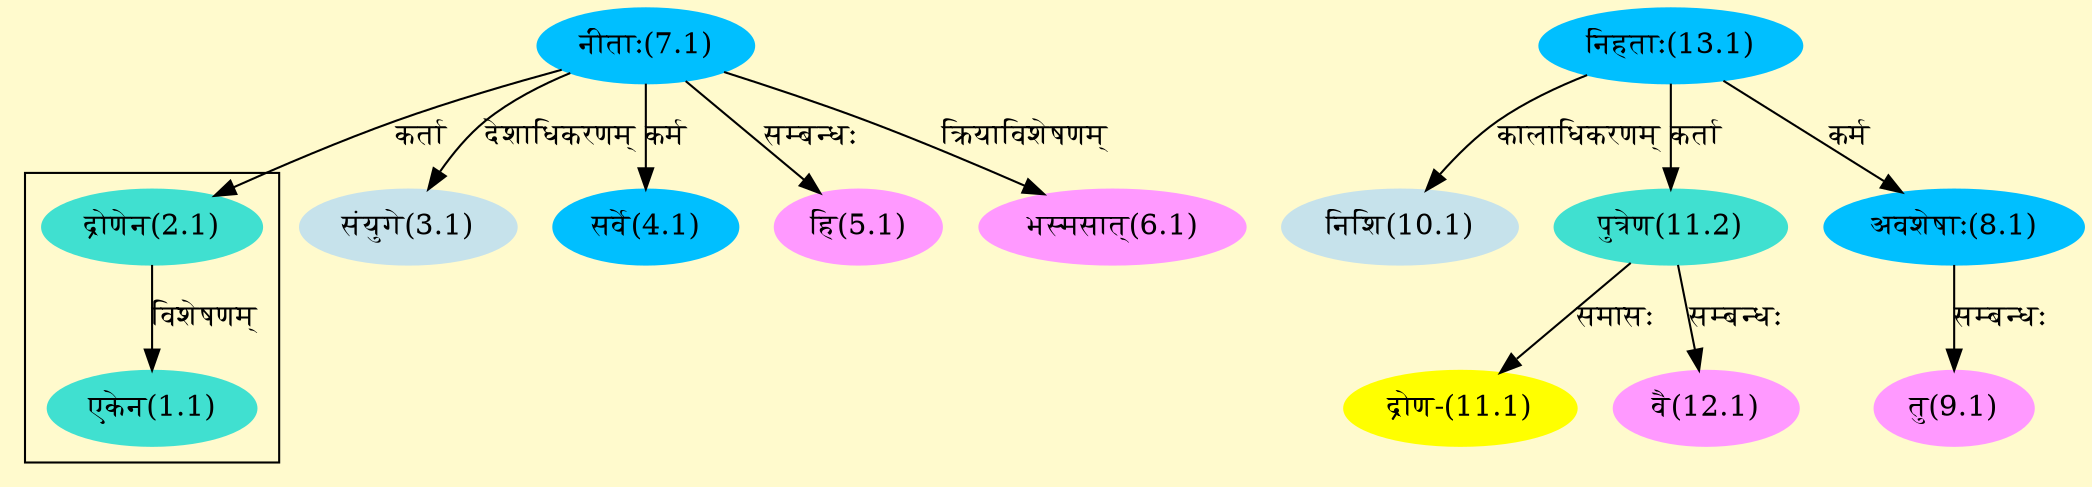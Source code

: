 digraph G{
rankdir=BT;
 compound=true;
 bgcolor="lemonchiffon1";

subgraph cluster_1{
Node1_1 [style=filled, color="#40E0D0" label = "एकेन(1.1)"]
Node2_1 [style=filled, color="#40E0D0" label = "द्रोणेन(2.1)"]

}
Node2_1 [style=filled, color="#40E0D0" label = "द्रोणेन(2.1)"]
Node7_1 [style=filled, color="#00BFFF" label = "नीताः(7.1)"]
Node3_1 [style=filled, color="#C6E2EB" label = "संयुगे(3.1)"]
Node4_1 [style=filled, color="#00BFFF" label = "सर्वे(4.1)"]
Node5_1 [style=filled, color="#FF99FF" label = "हि(5.1)"]
Node6_1 [style=filled, color="#FF99FF" label = "भस्मसात्(6.1)"]
Node8_1 [style=filled, color="#00BFFF" label = "अवशेषाः(8.1)"]
Node13_1 [style=filled, color="#00BFFF" label = "निहताः(13.1)"]
Node9_1 [style=filled, color="#FF99FF" label = "तु(9.1)"]
Node10_1 [style=filled, color="#C6E2EB" label = "निशि(10.1)"]
Node11_1 [style=filled, color="#FFFF00" label = "द्रोण-(11.1)"]
Node11_2 [style=filled, color="#40E0D0" label = "पुत्रेण(11.2)"]
Node12_1 [style=filled, color="#FF99FF" label = "वै(12.1)"]
/* Start of Relations section */

Node1_1 -> Node2_1 [  label="विशेषणम्"  dir="back" ]
Node2_1 -> Node7_1 [  label="कर्ता"  dir="back" ]
Node3_1 -> Node7_1 [  label="देशाधिकरणम्"  dir="back" ]
Node4_1 -> Node7_1 [  label="कर्म"  dir="back" ]
Node5_1 -> Node7_1 [  label="सम्बन्धः"  dir="back" ]
Node6_1 -> Node7_1 [  label="क्रियाविशेषणम्"  dir="back" ]
Node8_1 -> Node13_1 [  label="कर्म"  dir="back" ]
Node9_1 -> Node8_1 [  label="सम्बन्धः"  dir="back" ]
Node10_1 -> Node13_1 [  label="कालाधिकरणम्"  dir="back" ]
Node11_1 -> Node11_2 [  label="समासः"  dir="back" ]
Node11_2 -> Node13_1 [  label="कर्ता"  dir="back" ]
Node12_1 -> Node11_2 [  label="सम्बन्धः"  dir="back" ]
}
